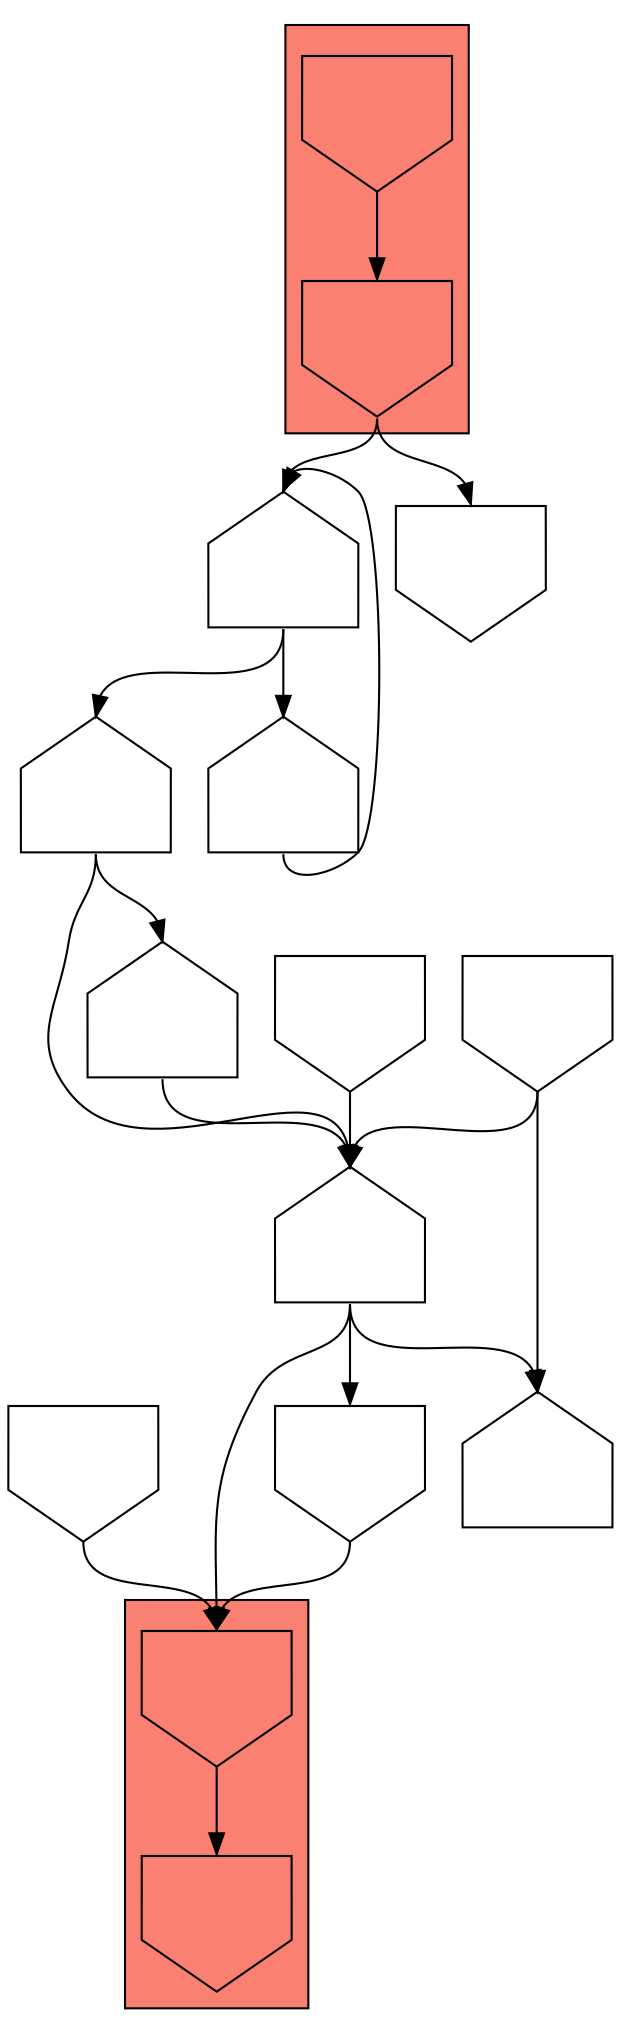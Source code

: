 digraph asm {
	edge [headport=n,tailport=s];
subgraph cluster_C13062_16981 {
	13062 [label="",height=1,width=1,shape=invhouse];
	16981 [label="",height=1,width=1,shape=invhouse];
	style=filled;
	fillcolor=salmon;
}
subgraph cluster_C3091_21328 {
	3091 [label="",height=1,width=1,shape=invhouse];
	21328 [label="",height=1,width=1,shape=invhouse];
	style=filled;
	fillcolor=salmon;
}
	7992 [label="",height=1,width=1,shape=invhouse];
	15184 [label="",height=1,width=1,shape=invhouse];
	19594 [label="",height=1,width=1,shape=house];
	5980 [label="",height=1,width=1,shape=house];
	9762 [label="",height=1,width=1,shape=invhouse];
	7605 [label="",height=1,width=1,shape=house];
	21468 [label="",height=1,width=1,shape=house];
	19646 [label="",height=1,width=1,shape=house];
	6483 [label="",height=1,width=1,shape=house];
	5386 [label="",height=1,width=1,shape=invhouse];
	11408 [label="",height=1,width=1,shape=invhouse];
	13062 -> 16981
	7992 -> 13062
	15184 -> 13062
	19594 -> 5980
	19594 -> 13062
	19594 -> 15184
	9762 -> 5980
	9762 -> 19594
	7605 -> 19594
	21468 -> 7605
	21468 -> 19594
	19646 -> 6483
	19646 -> 21468
	6483 -> 19646
	21328 -> 5386
	21328 -> 19646
	3091 -> 21328
	11408 -> 19594
}